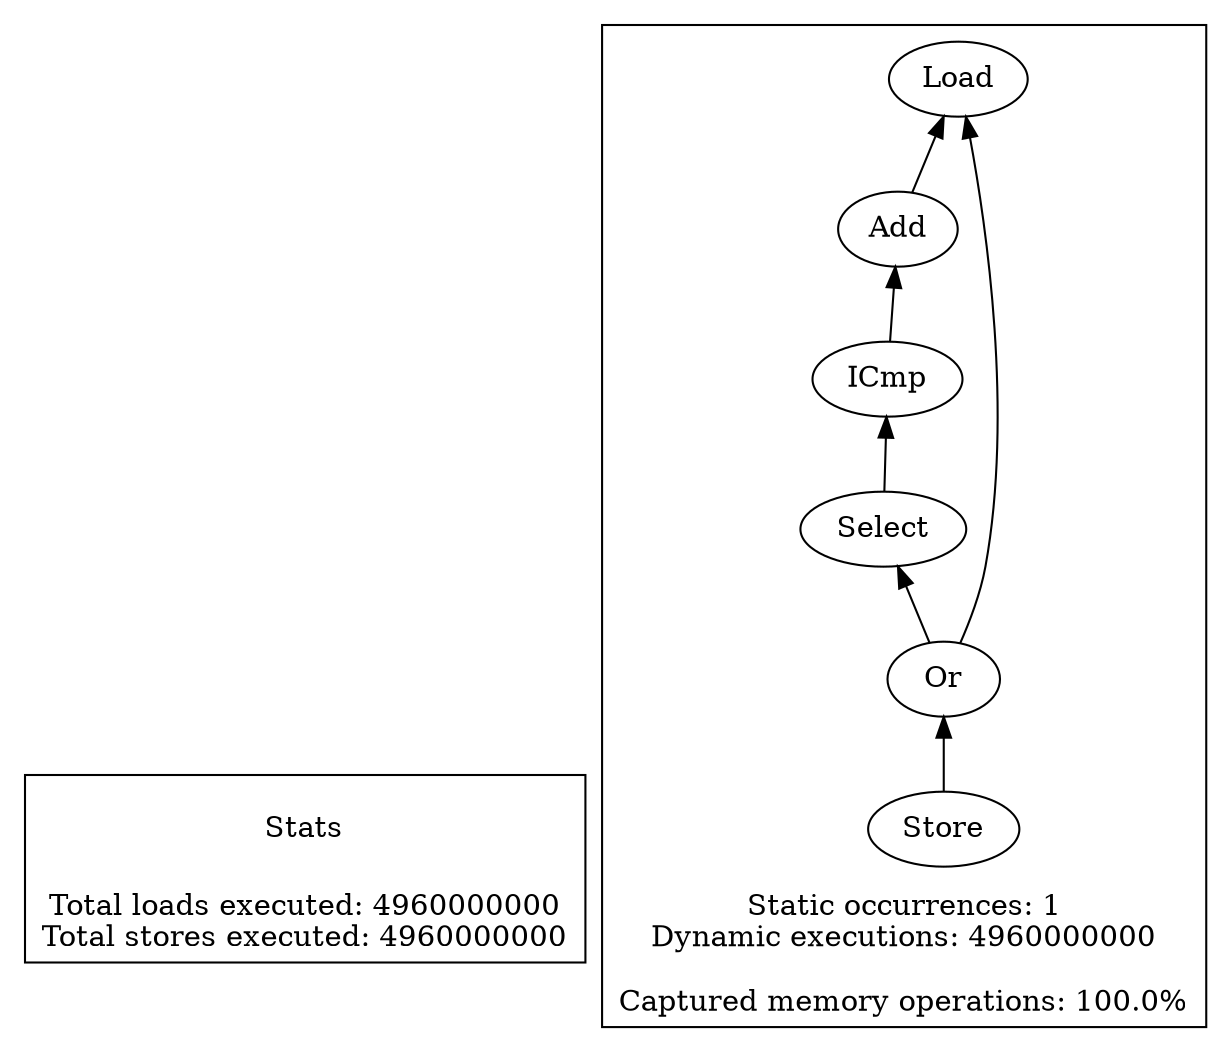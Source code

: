 strict digraph {
rankdir=BT
subgraph {
Stats [shape=plaintext]
cluster=true
label="Total loads executed: 4960000000\nTotal stores executed: 4960000000"
}
subgraph {
"0_28" [label="Select"]
"0_27" [label="ICmp"]
"0_28" -> "0_27"
"0_26" [label="Add"]
"0_25" [label="Load"]
"0_26" -> "0_25"
{
rank=min
comment=<Ids: 31>
"0_31" [label="Store"]
}
"0_29" [label="Or"]
"0_31" -> "0_29"
"0_29" -> "0_25"
"0_29" -> "0_28"
"0_27" -> "0_26"
cluster=true
label="Static occurrences: 1\nDynamic executions: 4960000000\n\nCaptured memory operations: 100.0%"
}
}
